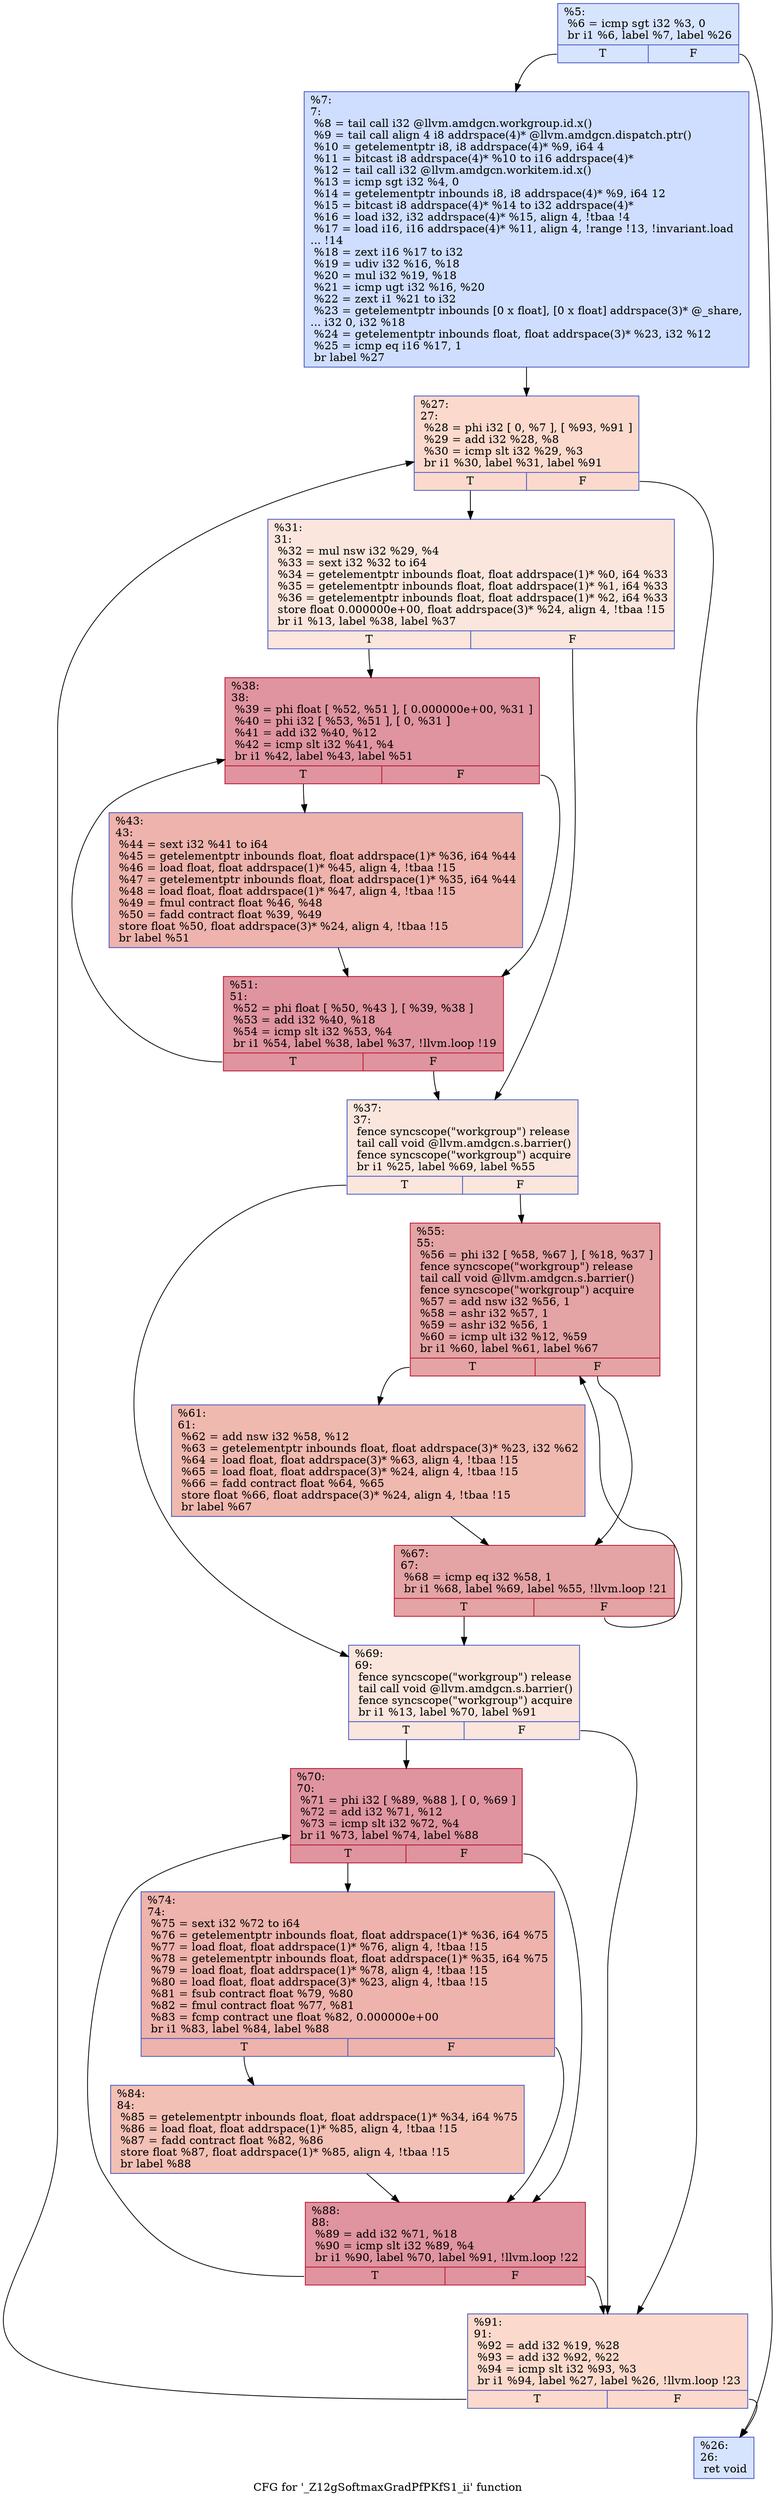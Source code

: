 digraph "CFG for '_Z12gSoftmaxGradPfPKfS1_ii' function" {
	label="CFG for '_Z12gSoftmaxGradPfPKfS1_ii' function";

	Node0x5551ca0 [shape=record,color="#3d50c3ff", style=filled, fillcolor="#a5c3fe70",label="{%5:\l  %6 = icmp sgt i32 %3, 0\l  br i1 %6, label %7, label %26\l|{<s0>T|<s1>F}}"];
	Node0x5551ca0:s0 -> Node0x5551c40;
	Node0x5551ca0:s1 -> Node0x55523d0;
	Node0x5551c40 [shape=record,color="#3d50c3ff", style=filled, fillcolor="#93b5fe70",label="{%7:\l7:                                                \l  %8 = tail call i32 @llvm.amdgcn.workgroup.id.x()\l  %9 = tail call align 4 i8 addrspace(4)* @llvm.amdgcn.dispatch.ptr()\l  %10 = getelementptr i8, i8 addrspace(4)* %9, i64 4\l  %11 = bitcast i8 addrspace(4)* %10 to i16 addrspace(4)*\l  %12 = tail call i32 @llvm.amdgcn.workitem.id.x()\l  %13 = icmp sgt i32 %4, 0\l  %14 = getelementptr inbounds i8, i8 addrspace(4)* %9, i64 12\l  %15 = bitcast i8 addrspace(4)* %14 to i32 addrspace(4)*\l  %16 = load i32, i32 addrspace(4)* %15, align 4, !tbaa !4\l  %17 = load i16, i16 addrspace(4)* %11, align 4, !range !13, !invariant.load\l... !14\l  %18 = zext i16 %17 to i32\l  %19 = udiv i32 %16, %18\l  %20 = mul i32 %19, %18\l  %21 = icmp ugt i32 %16, %20\l  %22 = zext i1 %21 to i32\l  %23 = getelementptr inbounds [0 x float], [0 x float] addrspace(3)* @_share,\l... i32 0, i32 %18\l  %24 = getelementptr inbounds float, float addrspace(3)* %23, i32 %12\l  %25 = icmp eq i16 %17, 1\l  br label %27\l}"];
	Node0x5551c40 -> Node0x5554320;
	Node0x55523d0 [shape=record,color="#3d50c3ff", style=filled, fillcolor="#a5c3fe70",label="{%26:\l26:                                               \l  ret void\l}"];
	Node0x5554320 [shape=record,color="#3d50c3ff", style=filled, fillcolor="#f7ac8e70",label="{%27:\l27:                                               \l  %28 = phi i32 [ 0, %7 ], [ %93, %91 ]\l  %29 = add i32 %28, %8\l  %30 = icmp slt i32 %29, %3\l  br i1 %30, label %31, label %91\l|{<s0>T|<s1>F}}"];
	Node0x5554320:s0 -> Node0x5554690;
	Node0x5554320:s1 -> Node0x5554470;
	Node0x5554690 [shape=record,color="#3d50c3ff", style=filled, fillcolor="#f3c7b170",label="{%31:\l31:                                               \l  %32 = mul nsw i32 %29, %4\l  %33 = sext i32 %32 to i64\l  %34 = getelementptr inbounds float, float addrspace(1)* %0, i64 %33\l  %35 = getelementptr inbounds float, float addrspace(1)* %1, i64 %33\l  %36 = getelementptr inbounds float, float addrspace(1)* %2, i64 %33\l  store float 0.000000e+00, float addrspace(3)* %24, align 4, !tbaa !15\l  br i1 %13, label %38, label %37\l|{<s0>T|<s1>F}}"];
	Node0x5554690:s0 -> Node0x55557c0;
	Node0x5554690:s1 -> Node0x5555850;
	Node0x5555850 [shape=record,color="#3d50c3ff", style=filled, fillcolor="#f3c7b170",label="{%37:\l37:                                               \l  fence syncscope(\"workgroup\") release\l  tail call void @llvm.amdgcn.s.barrier()\l  fence syncscope(\"workgroup\") acquire\l  br i1 %25, label %69, label %55\l|{<s0>T|<s1>F}}"];
	Node0x5555850:s0 -> Node0x5555c70;
	Node0x5555850:s1 -> Node0x5555cc0;
	Node0x55557c0 [shape=record,color="#b70d28ff", style=filled, fillcolor="#b70d2870",label="{%38:\l38:                                               \l  %39 = phi float [ %52, %51 ], [ 0.000000e+00, %31 ]\l  %40 = phi i32 [ %53, %51 ], [ 0, %31 ]\l  %41 = add i32 %40, %12\l  %42 = icmp slt i32 %41, %4\l  br i1 %42, label %43, label %51\l|{<s0>T|<s1>F}}"];
	Node0x55557c0:s0 -> Node0x5556180;
	Node0x55557c0:s1 -> Node0x5555e00;
	Node0x5556180 [shape=record,color="#3d50c3ff", style=filled, fillcolor="#d6524470",label="{%43:\l43:                                               \l  %44 = sext i32 %41 to i64\l  %45 = getelementptr inbounds float, float addrspace(1)* %36, i64 %44\l  %46 = load float, float addrspace(1)* %45, align 4, !tbaa !15\l  %47 = getelementptr inbounds float, float addrspace(1)* %35, i64 %44\l  %48 = load float, float addrspace(1)* %47, align 4, !tbaa !15\l  %49 = fmul contract float %46, %48\l  %50 = fadd contract float %39, %49\l  store float %50, float addrspace(3)* %24, align 4, !tbaa !15\l  br label %51\l}"];
	Node0x5556180 -> Node0x5555e00;
	Node0x5555e00 [shape=record,color="#b70d28ff", style=filled, fillcolor="#b70d2870",label="{%51:\l51:                                               \l  %52 = phi float [ %50, %43 ], [ %39, %38 ]\l  %53 = add i32 %40, %18\l  %54 = icmp slt i32 %53, %4\l  br i1 %54, label %38, label %37, !llvm.loop !19\l|{<s0>T|<s1>F}}"];
	Node0x5555e00:s0 -> Node0x55557c0;
	Node0x5555e00:s1 -> Node0x5555850;
	Node0x5555cc0 [shape=record,color="#b70d28ff", style=filled, fillcolor="#c32e3170",label="{%55:\l55:                                               \l  %56 = phi i32 [ %58, %67 ], [ %18, %37 ]\l  fence syncscope(\"workgroup\") release\l  tail call void @llvm.amdgcn.s.barrier()\l  fence syncscope(\"workgroup\") acquire\l  %57 = add nsw i32 %56, 1\l  %58 = ashr i32 %57, 1\l  %59 = ashr i32 %56, 1\l  %60 = icmp ult i32 %12, %59\l  br i1 %60, label %61, label %67\l|{<s0>T|<s1>F}}"];
	Node0x5555cc0:s0 -> Node0x55575e0;
	Node0x5555cc0:s1 -> Node0x55570b0;
	Node0x55575e0 [shape=record,color="#3d50c3ff", style=filled, fillcolor="#de614d70",label="{%61:\l61:                                               \l  %62 = add nsw i32 %58, %12\l  %63 = getelementptr inbounds float, float addrspace(3)* %23, i32 %62\l  %64 = load float, float addrspace(3)* %63, align 4, !tbaa !15\l  %65 = load float, float addrspace(3)* %24, align 4, !tbaa !15\l  %66 = fadd contract float %64, %65\l  store float %66, float addrspace(3)* %24, align 4, !tbaa !15\l  br label %67\l}"];
	Node0x55575e0 -> Node0x55570b0;
	Node0x55570b0 [shape=record,color="#b70d28ff", style=filled, fillcolor="#c32e3170",label="{%67:\l67:                                               \l  %68 = icmp eq i32 %58, 1\l  br i1 %68, label %69, label %55, !llvm.loop !21\l|{<s0>T|<s1>F}}"];
	Node0x55570b0:s0 -> Node0x5555c70;
	Node0x55570b0:s1 -> Node0x5555cc0;
	Node0x5555c70 [shape=record,color="#3d50c3ff", style=filled, fillcolor="#f3c7b170",label="{%69:\l69:                                               \l  fence syncscope(\"workgroup\") release\l  tail call void @llvm.amdgcn.s.barrier()\l  fence syncscope(\"workgroup\") acquire\l  br i1 %13, label %70, label %91\l|{<s0>T|<s1>F}}"];
	Node0x5555c70:s0 -> Node0x5557fc0;
	Node0x5555c70:s1 -> Node0x5554470;
	Node0x5557fc0 [shape=record,color="#b70d28ff", style=filled, fillcolor="#b70d2870",label="{%70:\l70:                                               \l  %71 = phi i32 [ %89, %88 ], [ 0, %69 ]\l  %72 = add i32 %71, %12\l  %73 = icmp slt i32 %72, %4\l  br i1 %73, label %74, label %88\l|{<s0>T|<s1>F}}"];
	Node0x5557fc0:s0 -> Node0x5558320;
	Node0x5557fc0:s1 -> Node0x55580c0;
	Node0x5558320 [shape=record,color="#3d50c3ff", style=filled, fillcolor="#d6524470",label="{%74:\l74:                                               \l  %75 = sext i32 %72 to i64\l  %76 = getelementptr inbounds float, float addrspace(1)* %36, i64 %75\l  %77 = load float, float addrspace(1)* %76, align 4, !tbaa !15\l  %78 = getelementptr inbounds float, float addrspace(1)* %35, i64 %75\l  %79 = load float, float addrspace(1)* %78, align 4, !tbaa !15\l  %80 = load float, float addrspace(3)* %23, align 4, !tbaa !15\l  %81 = fsub contract float %79, %80\l  %82 = fmul contract float %77, %81\l  %83 = fcmp contract une float %82, 0.000000e+00\l  br i1 %83, label %84, label %88\l|{<s0>T|<s1>F}}"];
	Node0x5558320:s0 -> Node0x5558910;
	Node0x5558320:s1 -> Node0x55580c0;
	Node0x5558910 [shape=record,color="#3d50c3ff", style=filled, fillcolor="#e5705870",label="{%84:\l84:                                               \l  %85 = getelementptr inbounds float, float addrspace(1)* %34, i64 %75\l  %86 = load float, float addrspace(1)* %85, align 4, !tbaa !15\l  %87 = fadd contract float %82, %86\l  store float %87, float addrspace(1)* %85, align 4, !tbaa !15\l  br label %88\l}"];
	Node0x5558910 -> Node0x55580c0;
	Node0x55580c0 [shape=record,color="#b70d28ff", style=filled, fillcolor="#b70d2870",label="{%88:\l88:                                               \l  %89 = add i32 %71, %18\l  %90 = icmp slt i32 %89, %4\l  br i1 %90, label %70, label %91, !llvm.loop !22\l|{<s0>T|<s1>F}}"];
	Node0x55580c0:s0 -> Node0x5557fc0;
	Node0x55580c0:s1 -> Node0x5554470;
	Node0x5554470 [shape=record,color="#3d50c3ff", style=filled, fillcolor="#f7ac8e70",label="{%91:\l91:                                               \l  %92 = add i32 %19, %28\l  %93 = add i32 %92, %22\l  %94 = icmp slt i32 %93, %3\l  br i1 %94, label %27, label %26, !llvm.loop !23\l|{<s0>T|<s1>F}}"];
	Node0x5554470:s0 -> Node0x5554320;
	Node0x5554470:s1 -> Node0x55523d0;
}
